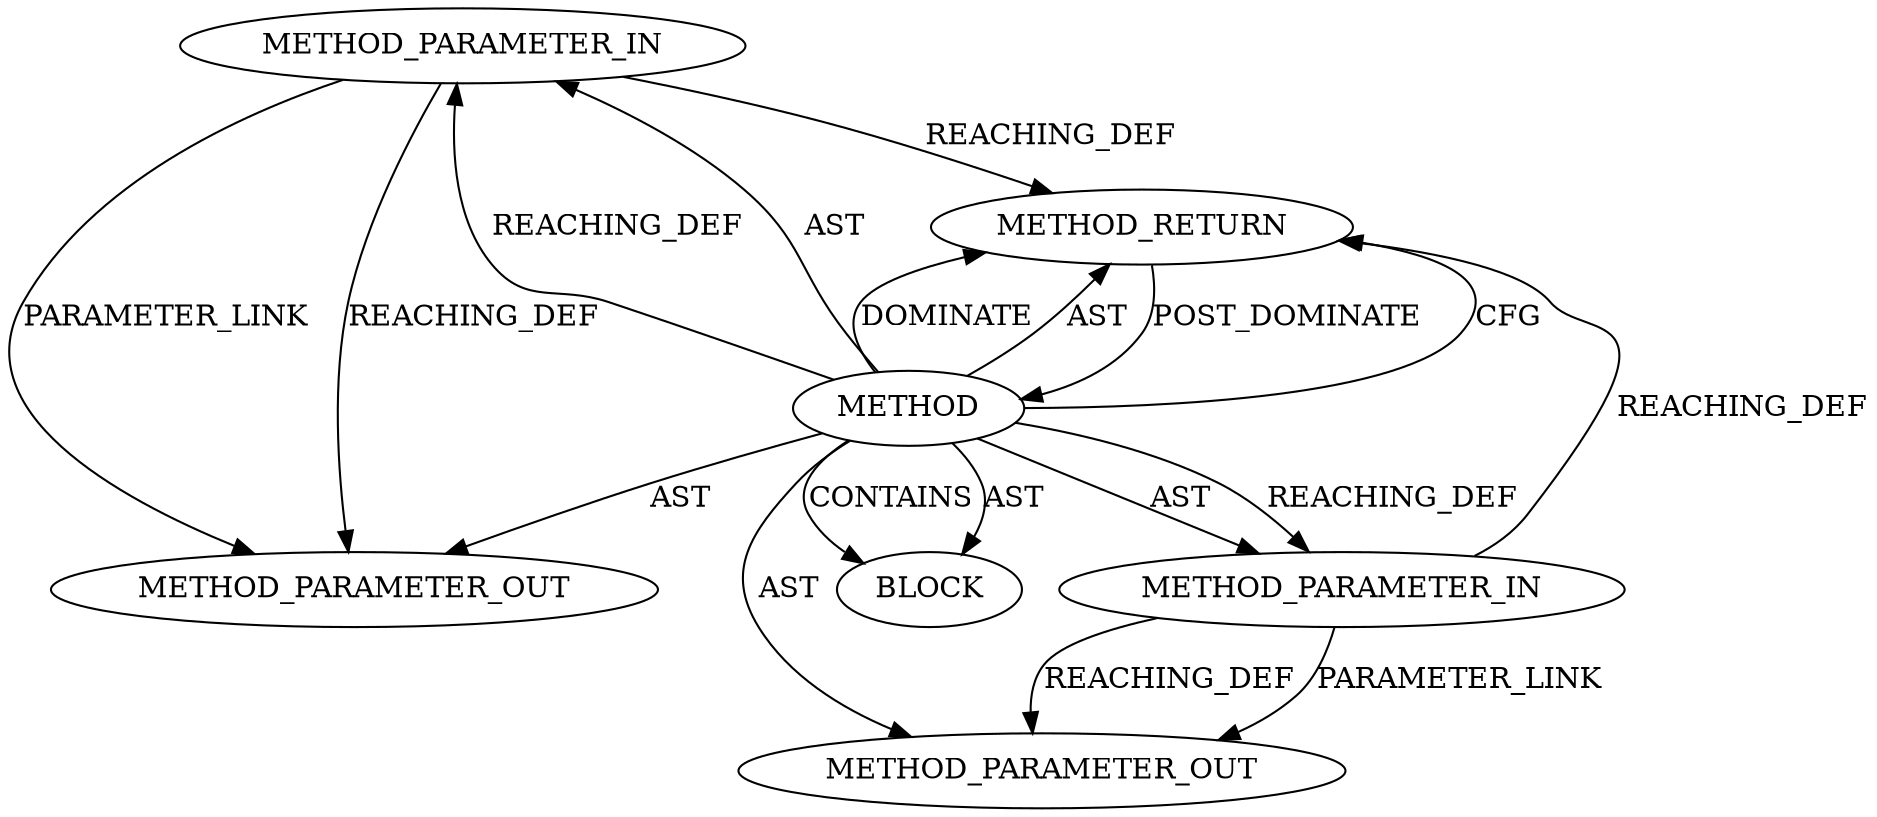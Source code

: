 digraph {
  2796 [label=METHOD_PARAMETER_OUT ORDER=2 CODE="p2" IS_VARIADIC=false TYPE_FULL_NAME="ANY" EVALUATION_STRATEGY="BY_VALUE" INDEX=2 NAME="p2"]
  2170 [label=BLOCK ORDER=1 ARGUMENT_INDEX=1 CODE="<empty>" TYPE_FULL_NAME="ANY"]
  2169 [label=METHOD_PARAMETER_IN ORDER=2 CODE="p2" IS_VARIADIC=false TYPE_FULL_NAME="ANY" EVALUATION_STRATEGY="BY_VALUE" INDEX=2 NAME="p2"]
  2171 [label=METHOD_RETURN ORDER=2 CODE="RET" TYPE_FULL_NAME="ANY" EVALUATION_STRATEGY="BY_VALUE"]
  2168 [label=METHOD_PARAMETER_IN ORDER=1 CODE="p1" IS_VARIADIC=false TYPE_FULL_NAME="ANY" EVALUATION_STRATEGY="BY_VALUE" INDEX=1 NAME="p1"]
  2795 [label=METHOD_PARAMETER_OUT ORDER=1 CODE="p1" IS_VARIADIC=false TYPE_FULL_NAME="ANY" EVALUATION_STRATEGY="BY_VALUE" INDEX=1 NAME="p1"]
  2167 [label=METHOD AST_PARENT_TYPE="NAMESPACE_BLOCK" AST_PARENT_FULL_NAME="<global>" ORDER=0 CODE="<empty>" FULL_NAME="msg_set_hdr_sz" IS_EXTERNAL=true FILENAME="<empty>" SIGNATURE="" NAME="msg_set_hdr_sz"]
  2167 -> 2171 [label=CFG ]
  2168 -> 2171 [label=REACHING_DEF VARIABLE="p1"]
  2167 -> 2171 [label=DOMINATE ]
  2171 -> 2167 [label=POST_DOMINATE ]
  2167 -> 2169 [label=REACHING_DEF VARIABLE=""]
  2167 -> 2170 [label=AST ]
  2169 -> 2796 [label=PARAMETER_LINK ]
  2167 -> 2795 [label=AST ]
  2167 -> 2169 [label=AST ]
  2169 -> 2796 [label=REACHING_DEF VARIABLE="p2"]
  2169 -> 2171 [label=REACHING_DEF VARIABLE="p2"]
  2167 -> 2168 [label=AST ]
  2168 -> 2795 [label=REACHING_DEF VARIABLE="p1"]
  2168 -> 2795 [label=PARAMETER_LINK ]
  2167 -> 2171 [label=AST ]
  2167 -> 2170 [label=CONTAINS ]
  2167 -> 2796 [label=AST ]
  2167 -> 2168 [label=REACHING_DEF VARIABLE=""]
}

